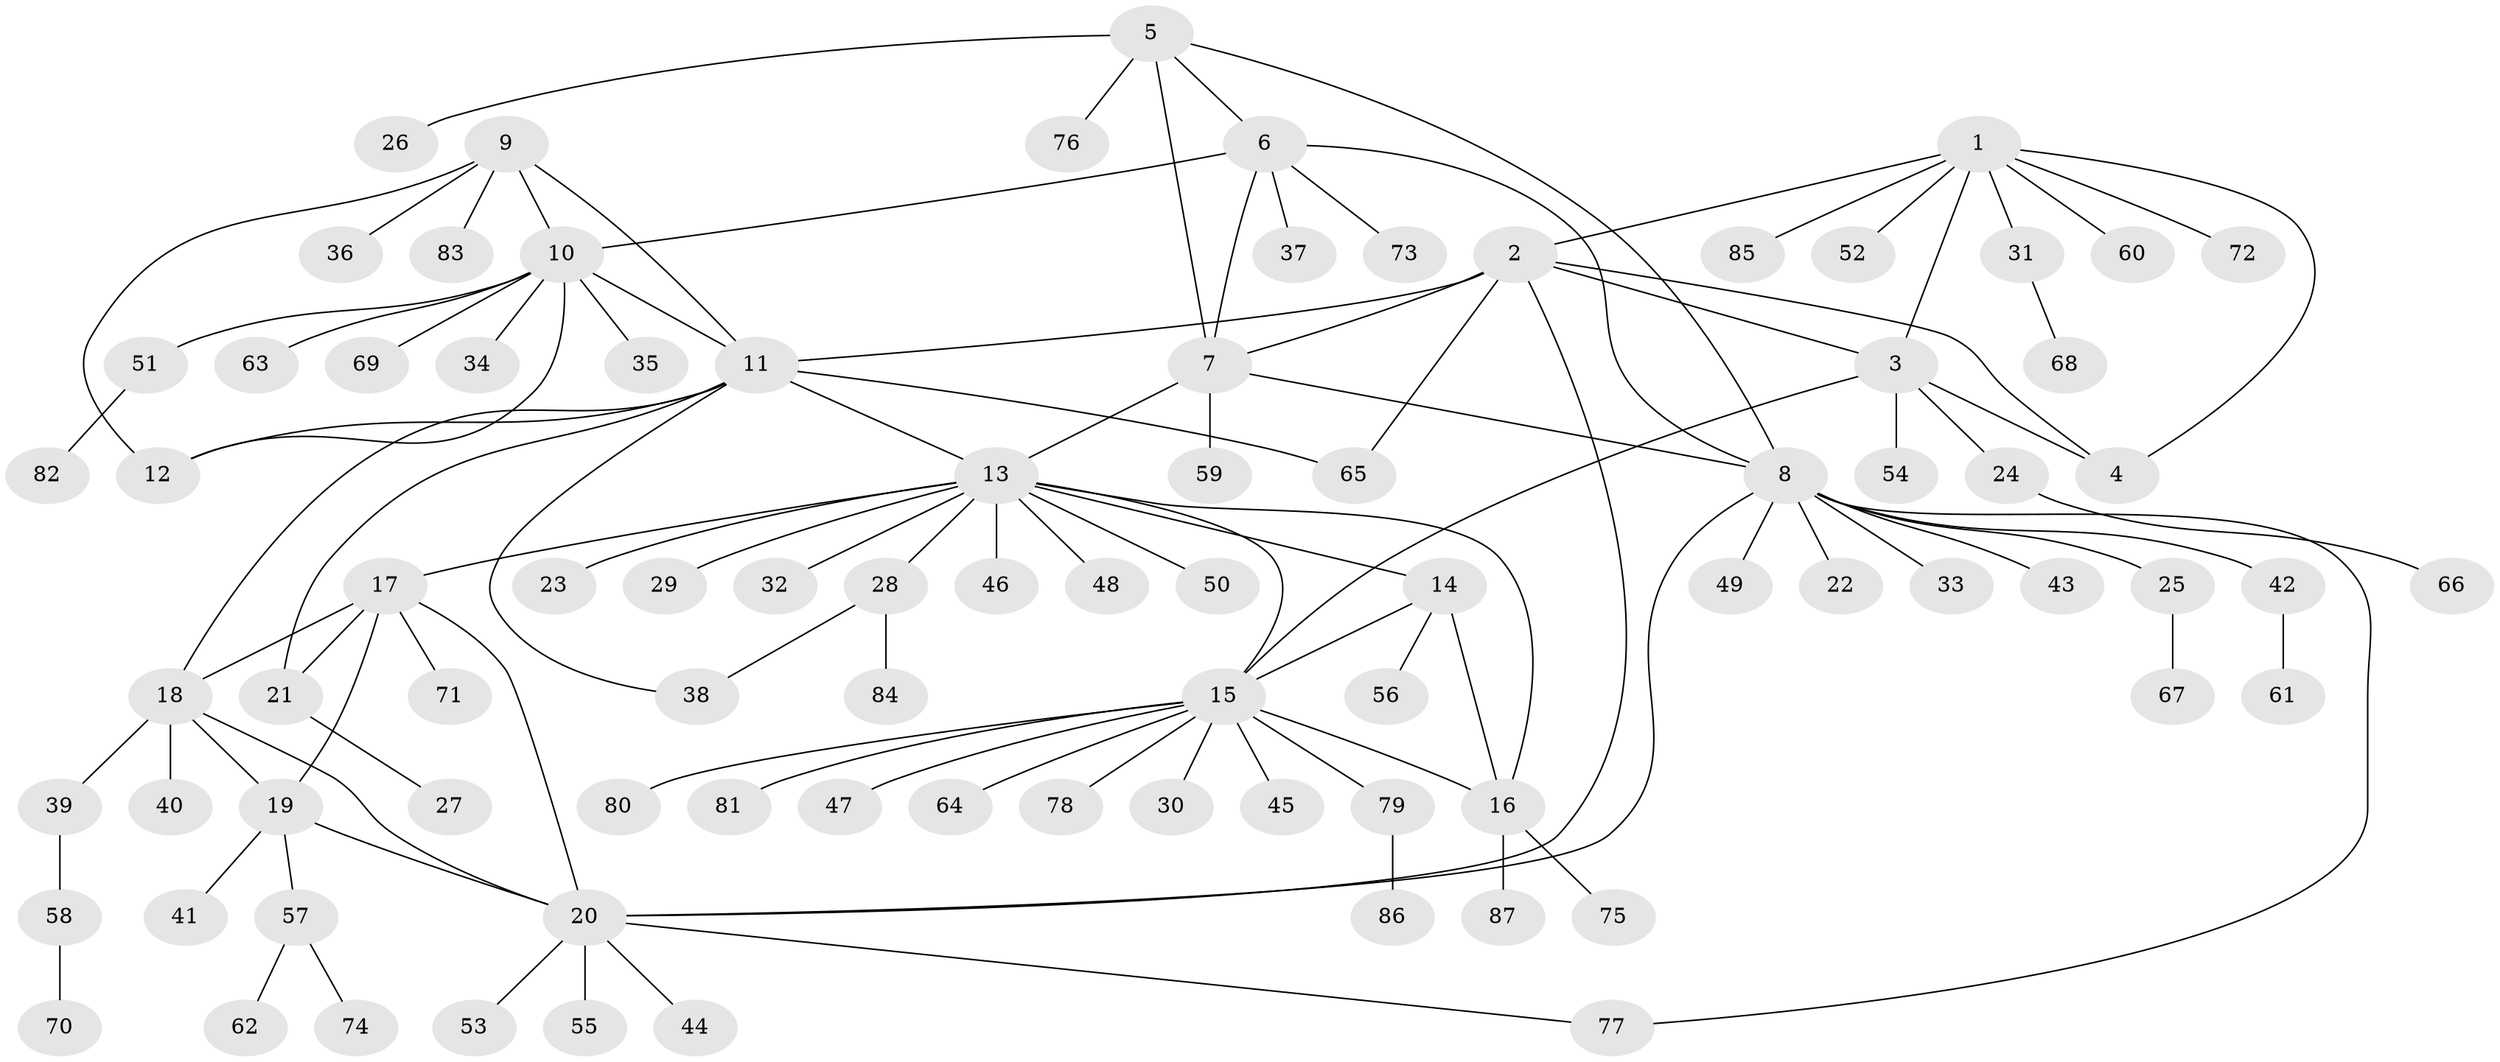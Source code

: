 // coarse degree distribution, {7: 0.04477611940298507, 8: 0.014925373134328358, 5: 0.04477611940298507, 4: 0.04477611940298507, 16: 0.014925373134328358, 17: 0.014925373134328358, 3: 0.04477611940298507, 11: 0.014925373134328358, 6: 0.014925373134328358, 1: 0.7014925373134329, 2: 0.04477611940298507}
// Generated by graph-tools (version 1.1) at 2025/24/03/03/25 07:24:10]
// undirected, 87 vertices, 111 edges
graph export_dot {
graph [start="1"]
  node [color=gray90,style=filled];
  1;
  2;
  3;
  4;
  5;
  6;
  7;
  8;
  9;
  10;
  11;
  12;
  13;
  14;
  15;
  16;
  17;
  18;
  19;
  20;
  21;
  22;
  23;
  24;
  25;
  26;
  27;
  28;
  29;
  30;
  31;
  32;
  33;
  34;
  35;
  36;
  37;
  38;
  39;
  40;
  41;
  42;
  43;
  44;
  45;
  46;
  47;
  48;
  49;
  50;
  51;
  52;
  53;
  54;
  55;
  56;
  57;
  58;
  59;
  60;
  61;
  62;
  63;
  64;
  65;
  66;
  67;
  68;
  69;
  70;
  71;
  72;
  73;
  74;
  75;
  76;
  77;
  78;
  79;
  80;
  81;
  82;
  83;
  84;
  85;
  86;
  87;
  1 -- 2;
  1 -- 3;
  1 -- 4;
  1 -- 31;
  1 -- 52;
  1 -- 60;
  1 -- 72;
  1 -- 85;
  2 -- 3;
  2 -- 4;
  2 -- 7;
  2 -- 11;
  2 -- 20;
  2 -- 65;
  3 -- 4;
  3 -- 15;
  3 -- 24;
  3 -- 54;
  5 -- 6;
  5 -- 7;
  5 -- 8;
  5 -- 26;
  5 -- 76;
  6 -- 7;
  6 -- 8;
  6 -- 10;
  6 -- 37;
  6 -- 73;
  7 -- 8;
  7 -- 13;
  7 -- 59;
  8 -- 20;
  8 -- 22;
  8 -- 25;
  8 -- 33;
  8 -- 42;
  8 -- 43;
  8 -- 49;
  8 -- 77;
  9 -- 10;
  9 -- 11;
  9 -- 12;
  9 -- 36;
  9 -- 83;
  10 -- 11;
  10 -- 12;
  10 -- 34;
  10 -- 35;
  10 -- 51;
  10 -- 63;
  10 -- 69;
  11 -- 12;
  11 -- 13;
  11 -- 18;
  11 -- 21;
  11 -- 38;
  11 -- 65;
  13 -- 14;
  13 -- 15;
  13 -- 16;
  13 -- 17;
  13 -- 23;
  13 -- 28;
  13 -- 29;
  13 -- 32;
  13 -- 46;
  13 -- 48;
  13 -- 50;
  14 -- 15;
  14 -- 16;
  14 -- 56;
  15 -- 16;
  15 -- 30;
  15 -- 45;
  15 -- 47;
  15 -- 64;
  15 -- 78;
  15 -- 79;
  15 -- 80;
  15 -- 81;
  16 -- 75;
  16 -- 87;
  17 -- 18;
  17 -- 19;
  17 -- 20;
  17 -- 21;
  17 -- 71;
  18 -- 19;
  18 -- 20;
  18 -- 39;
  18 -- 40;
  19 -- 20;
  19 -- 41;
  19 -- 57;
  20 -- 44;
  20 -- 53;
  20 -- 55;
  20 -- 77;
  21 -- 27;
  24 -- 66;
  25 -- 67;
  28 -- 38;
  28 -- 84;
  31 -- 68;
  39 -- 58;
  42 -- 61;
  51 -- 82;
  57 -- 62;
  57 -- 74;
  58 -- 70;
  79 -- 86;
}
